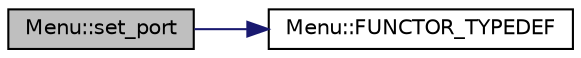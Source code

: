digraph "Menu::set_port"
{
 // INTERACTIVE_SVG=YES
  edge [fontname="Helvetica",fontsize="10",labelfontname="Helvetica",labelfontsize="10"];
  node [fontname="Helvetica",fontsize="10",shape=record];
  rankdir="LR";
  Node1 [label="Menu::set_port",height=0.2,width=0.4,color="black", fillcolor="grey75", style="filled", fontcolor="black"];
  Node1 -> Node2 [color="midnightblue",fontsize="10",style="solid",fontname="Helvetica"];
  Node2 [label="Menu::FUNCTOR_TYPEDEF",height=0.2,width=0.4,color="black", fillcolor="white", style="filled",URL="$classMenu.html#a7956246c44efeb8b40cdaf203ce52135"];
}
